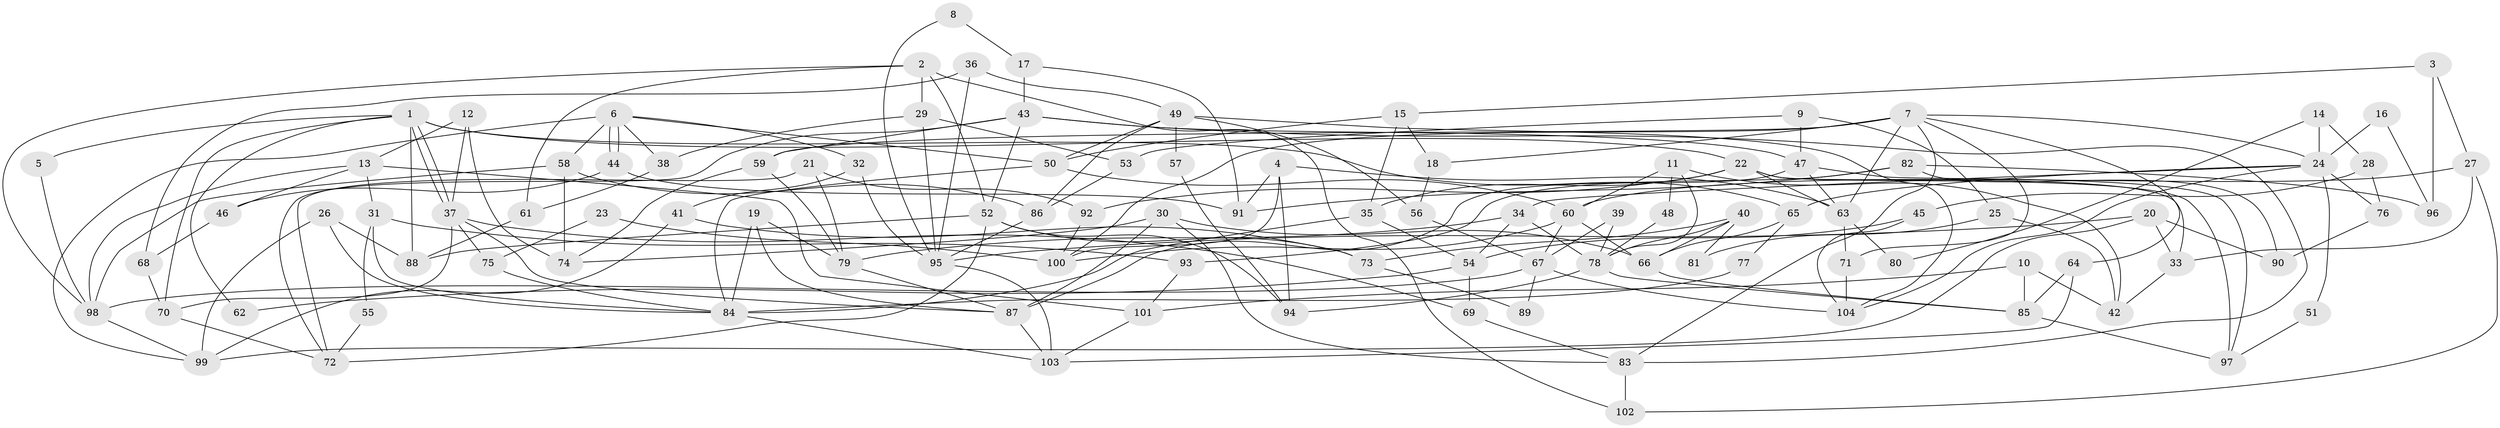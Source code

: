 // coarse degree distribution, {8: 0.013888888888888888, 5: 0.16666666666666666, 3: 0.2916666666666667, 9: 0.041666666666666664, 2: 0.1388888888888889, 11: 0.027777777777777776, 10: 0.027777777777777776, 4: 0.16666666666666666, 6: 0.06944444444444445, 12: 0.027777777777777776, 7: 0.027777777777777776}
// Generated by graph-tools (version 1.1) at 2025/18/03/04/25 18:18:35]
// undirected, 104 vertices, 208 edges
graph export_dot {
graph [start="1"]
  node [color=gray90,style=filled];
  1;
  2;
  3;
  4;
  5;
  6;
  7;
  8;
  9;
  10;
  11;
  12;
  13;
  14;
  15;
  16;
  17;
  18;
  19;
  20;
  21;
  22;
  23;
  24;
  25;
  26;
  27;
  28;
  29;
  30;
  31;
  32;
  33;
  34;
  35;
  36;
  37;
  38;
  39;
  40;
  41;
  42;
  43;
  44;
  45;
  46;
  47;
  48;
  49;
  50;
  51;
  52;
  53;
  54;
  55;
  56;
  57;
  58;
  59;
  60;
  61;
  62;
  63;
  64;
  65;
  66;
  67;
  68;
  69;
  70;
  71;
  72;
  73;
  74;
  75;
  76;
  77;
  78;
  79;
  80;
  81;
  82;
  83;
  84;
  85;
  86;
  87;
  88;
  89;
  90;
  91;
  92;
  93;
  94;
  95;
  96;
  97;
  98;
  99;
  100;
  101;
  102;
  103;
  104;
  1 -- 37;
  1 -- 37;
  1 -- 65;
  1 -- 5;
  1 -- 22;
  1 -- 62;
  1 -- 70;
  1 -- 88;
  2 -- 52;
  2 -- 61;
  2 -- 29;
  2 -- 98;
  2 -- 102;
  3 -- 27;
  3 -- 15;
  3 -- 96;
  4 -- 63;
  4 -- 100;
  4 -- 91;
  4 -- 94;
  5 -- 98;
  6 -- 44;
  6 -- 44;
  6 -- 99;
  6 -- 32;
  6 -- 38;
  6 -- 50;
  6 -- 58;
  7 -- 24;
  7 -- 18;
  7 -- 59;
  7 -- 63;
  7 -- 64;
  7 -- 71;
  7 -- 83;
  7 -- 100;
  8 -- 95;
  8 -- 17;
  9 -- 47;
  9 -- 53;
  9 -- 25;
  10 -- 42;
  10 -- 85;
  10 -- 101;
  11 -- 60;
  11 -- 78;
  11 -- 42;
  11 -- 48;
  12 -- 13;
  12 -- 37;
  12 -- 74;
  13 -- 98;
  13 -- 101;
  13 -- 31;
  13 -- 46;
  14 -- 28;
  14 -- 24;
  14 -- 80;
  15 -- 35;
  15 -- 50;
  15 -- 18;
  16 -- 24;
  16 -- 96;
  17 -- 43;
  17 -- 91;
  18 -- 56;
  19 -- 87;
  19 -- 79;
  19 -- 84;
  20 -- 95;
  20 -- 33;
  20 -- 90;
  20 -- 99;
  21 -- 92;
  21 -- 79;
  21 -- 72;
  22 -- 63;
  22 -- 33;
  22 -- 35;
  22 -- 92;
  22 -- 97;
  23 -- 100;
  23 -- 75;
  24 -- 104;
  24 -- 34;
  24 -- 51;
  24 -- 65;
  24 -- 76;
  25 -- 42;
  25 -- 81;
  26 -- 88;
  26 -- 99;
  26 -- 84;
  27 -- 102;
  27 -- 60;
  27 -- 33;
  28 -- 76;
  28 -- 45;
  29 -- 95;
  29 -- 38;
  29 -- 53;
  30 -- 74;
  30 -- 83;
  30 -- 66;
  30 -- 87;
  31 -- 84;
  31 -- 55;
  31 -- 93;
  32 -- 95;
  32 -- 41;
  33 -- 42;
  34 -- 54;
  34 -- 79;
  34 -- 78;
  35 -- 84;
  35 -- 54;
  36 -- 95;
  36 -- 49;
  36 -- 68;
  37 -- 87;
  37 -- 69;
  37 -- 70;
  37 -- 75;
  38 -- 61;
  39 -- 67;
  39 -- 78;
  40 -- 78;
  40 -- 66;
  40 -- 73;
  40 -- 81;
  41 -- 99;
  41 -- 73;
  43 -- 72;
  43 -- 52;
  43 -- 47;
  43 -- 59;
  43 -- 83;
  44 -- 46;
  44 -- 91;
  45 -- 104;
  45 -- 54;
  46 -- 68;
  47 -- 97;
  47 -- 63;
  47 -- 87;
  48 -- 78;
  49 -- 50;
  49 -- 104;
  49 -- 56;
  49 -- 57;
  49 -- 86;
  50 -- 84;
  50 -- 60;
  51 -- 97;
  52 -- 73;
  52 -- 72;
  52 -- 88;
  52 -- 94;
  53 -- 86;
  54 -- 69;
  54 -- 62;
  55 -- 72;
  56 -- 67;
  57 -- 94;
  58 -- 74;
  58 -- 86;
  58 -- 98;
  59 -- 74;
  59 -- 79;
  60 -- 66;
  60 -- 67;
  60 -- 100;
  61 -- 88;
  63 -- 71;
  63 -- 80;
  64 -- 103;
  64 -- 85;
  65 -- 66;
  65 -- 77;
  66 -- 85;
  67 -- 98;
  67 -- 89;
  67 -- 104;
  68 -- 70;
  69 -- 83;
  70 -- 72;
  71 -- 104;
  73 -- 89;
  75 -- 84;
  76 -- 90;
  77 -- 84;
  78 -- 94;
  78 -- 85;
  79 -- 87;
  82 -- 93;
  82 -- 91;
  82 -- 90;
  82 -- 96;
  83 -- 102;
  84 -- 103;
  85 -- 97;
  86 -- 95;
  87 -- 103;
  92 -- 100;
  93 -- 101;
  95 -- 103;
  98 -- 99;
  101 -- 103;
}

